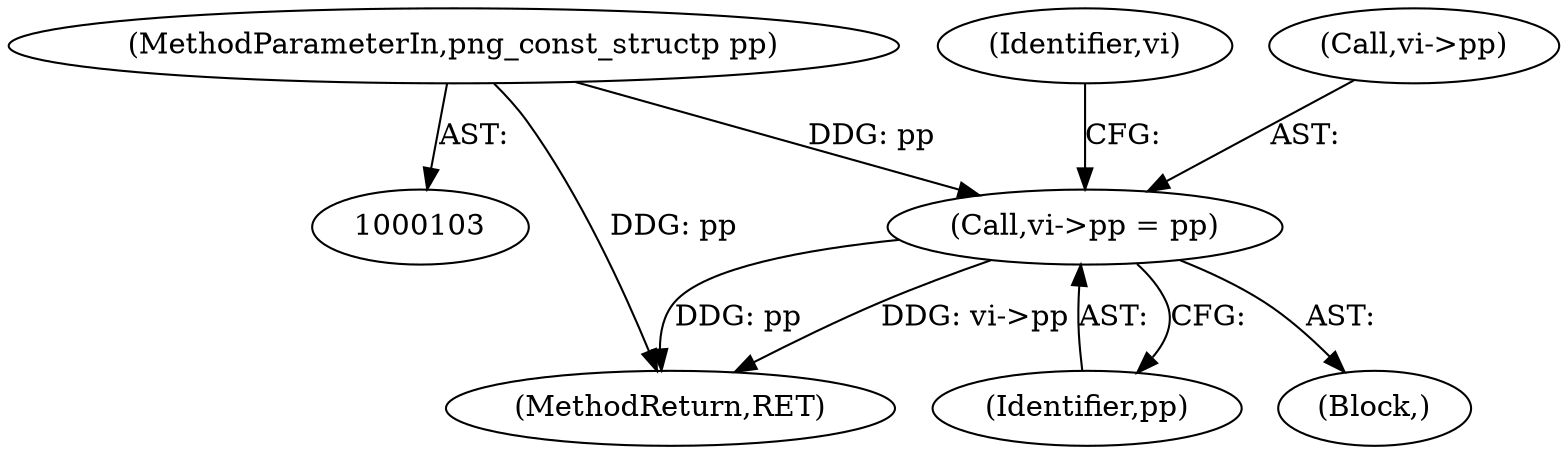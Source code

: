 digraph "0_Android_9d4853418ab2f754c2b63e091c29c5529b8b86ca_92@pointer" {
"1000118" [label="(Call,vi->pp = pp)"];
"1000106" [label="(MethodParameterIn,png_const_structp pp)"];
"1000122" [label="(Identifier,pp)"];
"1000106" [label="(MethodParameterIn,png_const_structp pp)"];
"1000125" [label="(Identifier,vi)"];
"1000502" [label="(MethodReturn,RET)"];
"1000118" [label="(Call,vi->pp = pp)"];
"1000119" [label="(Call,vi->pp)"];
"1000109" [label="(Block,)"];
"1000118" -> "1000109"  [label="AST: "];
"1000118" -> "1000122"  [label="CFG: "];
"1000119" -> "1000118"  [label="AST: "];
"1000122" -> "1000118"  [label="AST: "];
"1000125" -> "1000118"  [label="CFG: "];
"1000118" -> "1000502"  [label="DDG: pp"];
"1000118" -> "1000502"  [label="DDG: vi->pp"];
"1000106" -> "1000118"  [label="DDG: pp"];
"1000106" -> "1000103"  [label="AST: "];
"1000106" -> "1000502"  [label="DDG: pp"];
}
